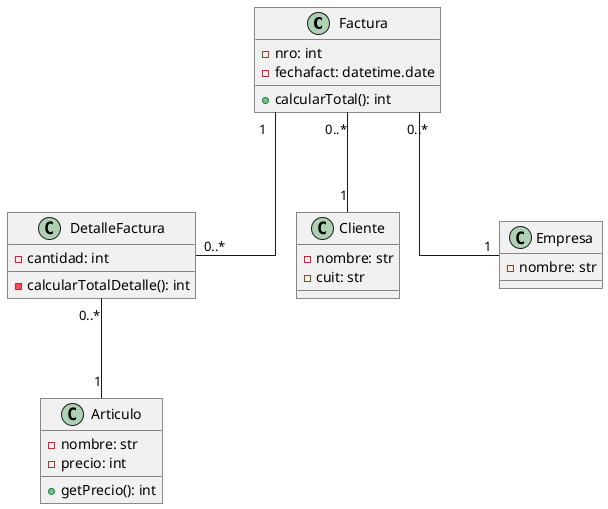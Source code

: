 @startuml Problema 5

skinparam roundcorner 0
skinparam linetype ortho
skinparam nodesep 100
skinparam ranksep 100

class Factura{
    -nro: int
    -fechafact: datetime.date
    +calcularTotal(): int
}
class DetalleFactura{
    -cantidad: int
    -calcularTotalDetalle(): int
}
class Cliente{
    -nombre: str
    -cuit: str
}
class Empresa{
    -nombre: str
}
class Articulo{
    -nombre: str
    -precio: int
    +getPrecio(): int
}

DetalleFactura "0..*" -- "1" Articulo
Factura "0..*" -- "1" Empresa
Factura "0..*" -- "1" Cliente
Factura "1" -- "0..*" DetalleFactura


@enduml


' @startuml asd
' class ClassA
' class ClassB
' class ClassC
' ClassA -- ClassB
' (ClassA, ClassB) .. ClassC


' @enduml